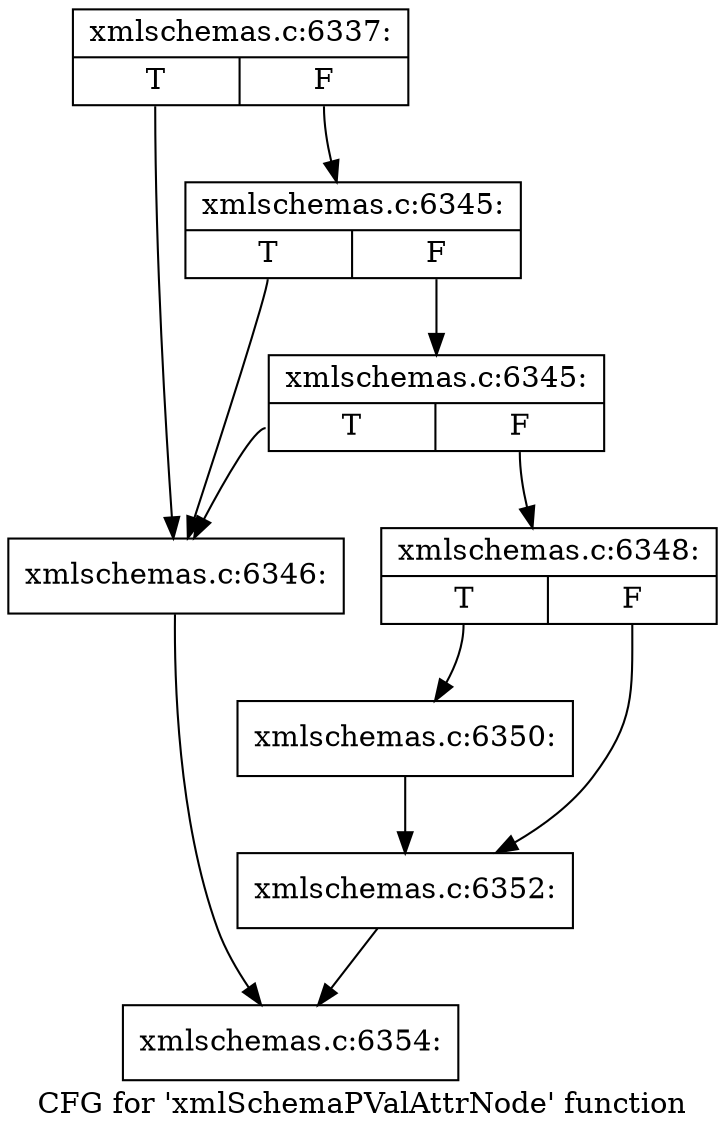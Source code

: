 digraph "CFG for 'xmlSchemaPValAttrNode' function" {
	label="CFG for 'xmlSchemaPValAttrNode' function";

	Node0x4c90300 [shape=record,label="{xmlschemas.c:6337:|{<s0>T|<s1>F}}"];
	Node0x4c90300:s0 -> Node0x4c93f30;
	Node0x4c90300:s1 -> Node0x4c94050;
	Node0x4c94050 [shape=record,label="{xmlschemas.c:6345:|{<s0>T|<s1>F}}"];
	Node0x4c94050:s0 -> Node0x4c93f30;
	Node0x4c94050:s1 -> Node0x4c93fd0;
	Node0x4c93fd0 [shape=record,label="{xmlschemas.c:6345:|{<s0>T|<s1>F}}"];
	Node0x4c93fd0:s0 -> Node0x4c93f30;
	Node0x4c93fd0:s1 -> Node0x4c93f80;
	Node0x4c93f30 [shape=record,label="{xmlschemas.c:6346:}"];
	Node0x4c93f30 -> Node0x4c92b80;
	Node0x4c93f80 [shape=record,label="{xmlschemas.c:6348:|{<s0>T|<s1>F}}"];
	Node0x4c93f80:s0 -> Node0x4c94cd0;
	Node0x4c93f80:s1 -> Node0x4c94d20;
	Node0x4c94cd0 [shape=record,label="{xmlschemas.c:6350:}"];
	Node0x4c94cd0 -> Node0x4c94d20;
	Node0x4c94d20 [shape=record,label="{xmlschemas.c:6352:}"];
	Node0x4c94d20 -> Node0x4c92b80;
	Node0x4c92b80 [shape=record,label="{xmlschemas.c:6354:}"];
}
